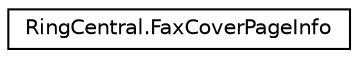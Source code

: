 digraph "Graphical Class Hierarchy"
{
 // LATEX_PDF_SIZE
  edge [fontname="Helvetica",fontsize="10",labelfontname="Helvetica",labelfontsize="10"];
  node [fontname="Helvetica",fontsize="10",shape=record];
  rankdir="LR";
  Node0 [label="RingCentral.FaxCoverPageInfo",height=0.2,width=0.4,color="black", fillcolor="white", style="filled",URL="$classRingCentral_1_1FaxCoverPageInfo.html",tooltip=" "];
}
